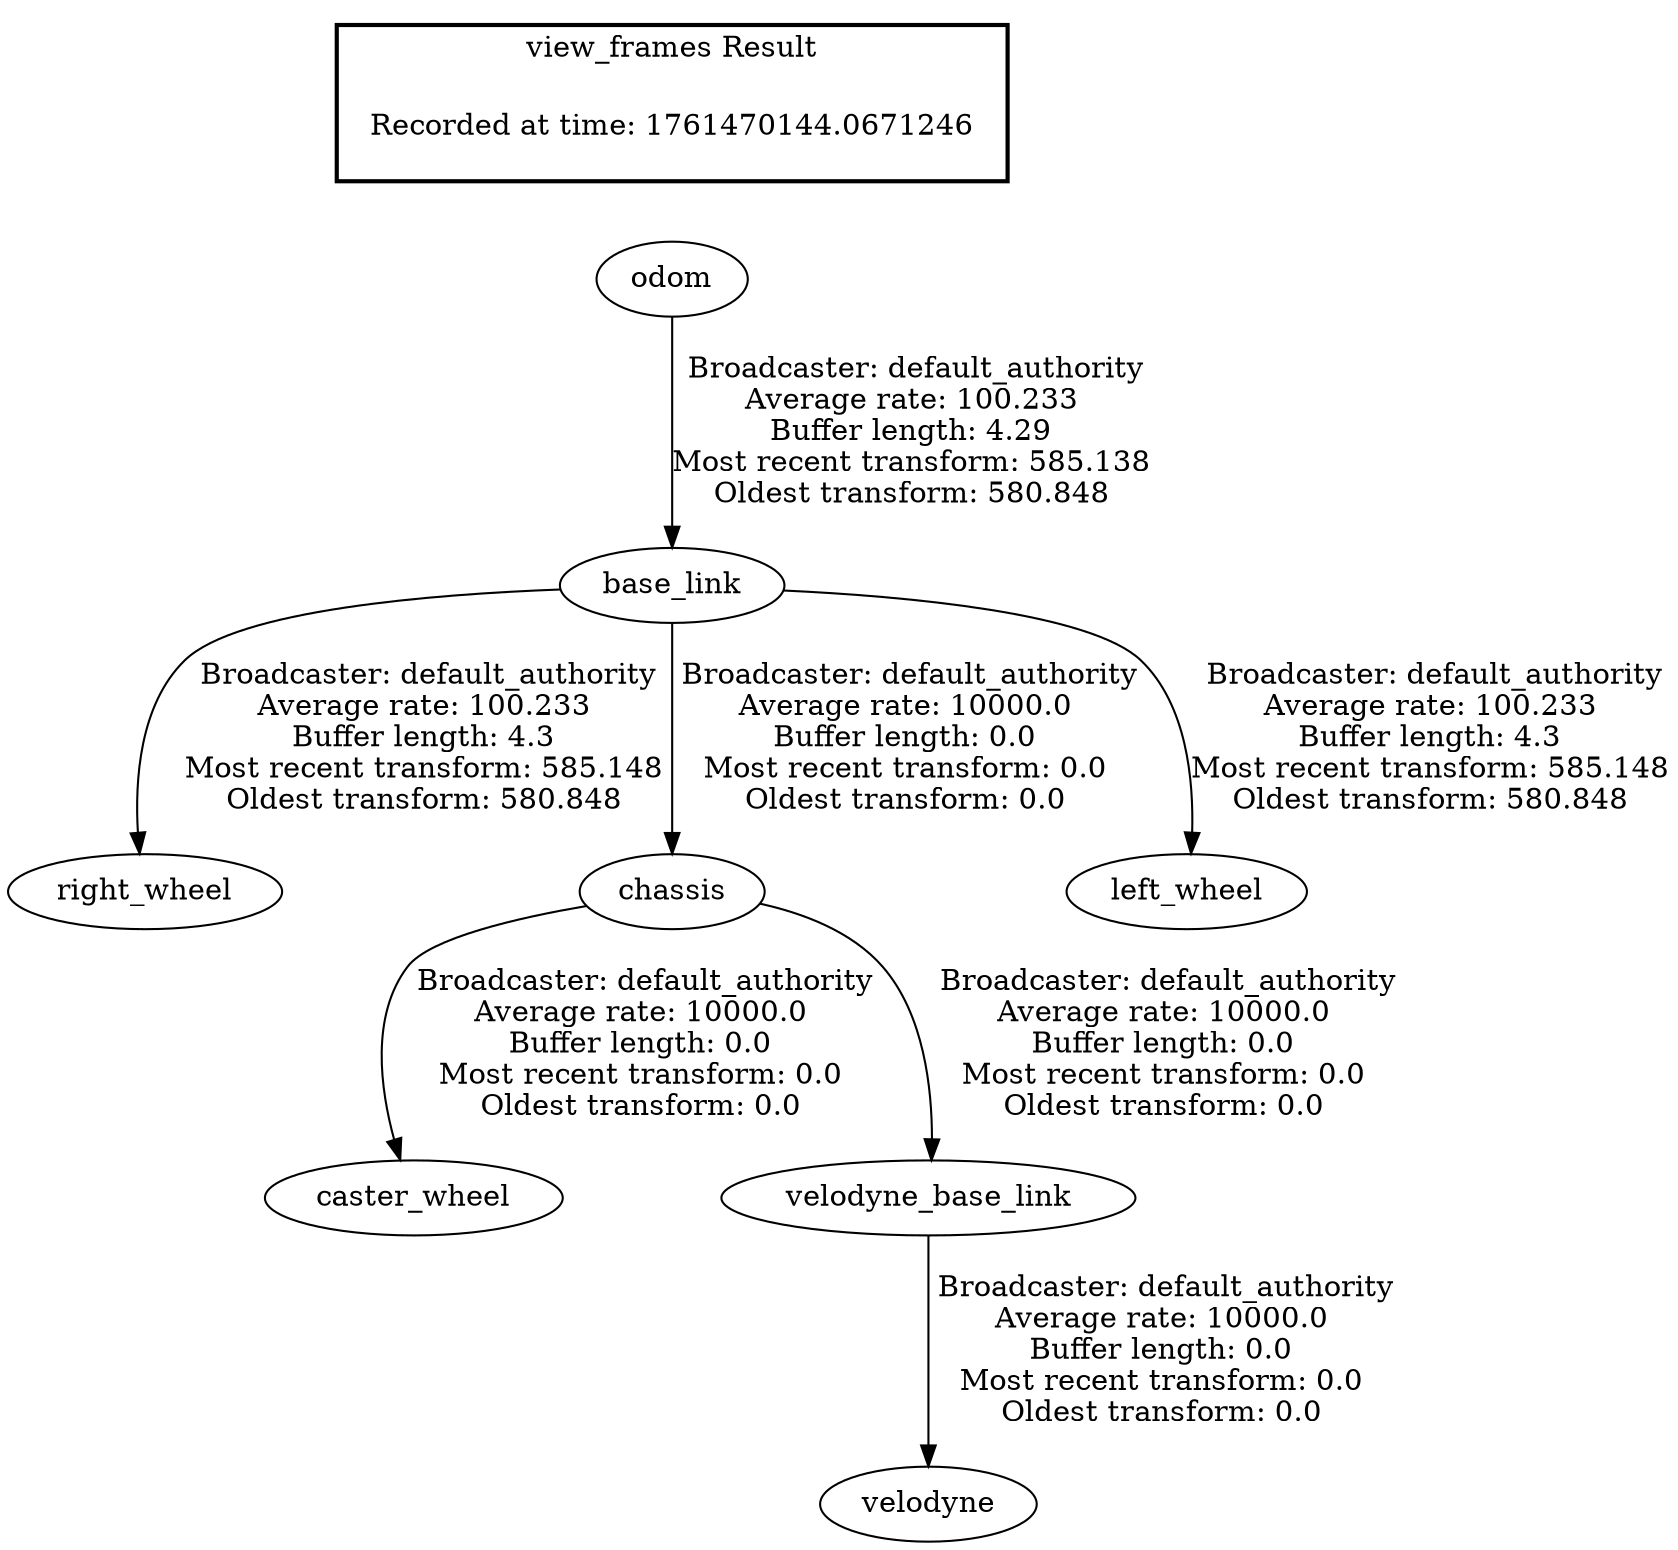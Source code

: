 digraph G {
"base_link" -> "right_wheel"[label=" Broadcaster: default_authority\nAverage rate: 100.233\nBuffer length: 4.3\nMost recent transform: 585.148\nOldest transform: 580.848\n"];
"odom" -> "base_link"[label=" Broadcaster: default_authority\nAverage rate: 100.233\nBuffer length: 4.29\nMost recent transform: 585.138\nOldest transform: 580.848\n"];
"chassis" -> "caster_wheel"[label=" Broadcaster: default_authority\nAverage rate: 10000.0\nBuffer length: 0.0\nMost recent transform: 0.0\nOldest transform: 0.0\n"];
"base_link" -> "chassis"[label=" Broadcaster: default_authority\nAverage rate: 10000.0\nBuffer length: 0.0\nMost recent transform: 0.0\nOldest transform: 0.0\n"];
"chassis" -> "velodyne_base_link"[label=" Broadcaster: default_authority\nAverage rate: 10000.0\nBuffer length: 0.0\nMost recent transform: 0.0\nOldest transform: 0.0\n"];
"velodyne_base_link" -> "velodyne"[label=" Broadcaster: default_authority\nAverage rate: 10000.0\nBuffer length: 0.0\nMost recent transform: 0.0\nOldest transform: 0.0\n"];
"base_link" -> "left_wheel"[label=" Broadcaster: default_authority\nAverage rate: 100.233\nBuffer length: 4.3\nMost recent transform: 585.148\nOldest transform: 580.848\n"];
edge [style=invis];
 subgraph cluster_legend { style=bold; color=black; label ="view_frames Result";
"Recorded at time: 1761470144.0671246"[ shape=plaintext ] ;
}->"odom";
}